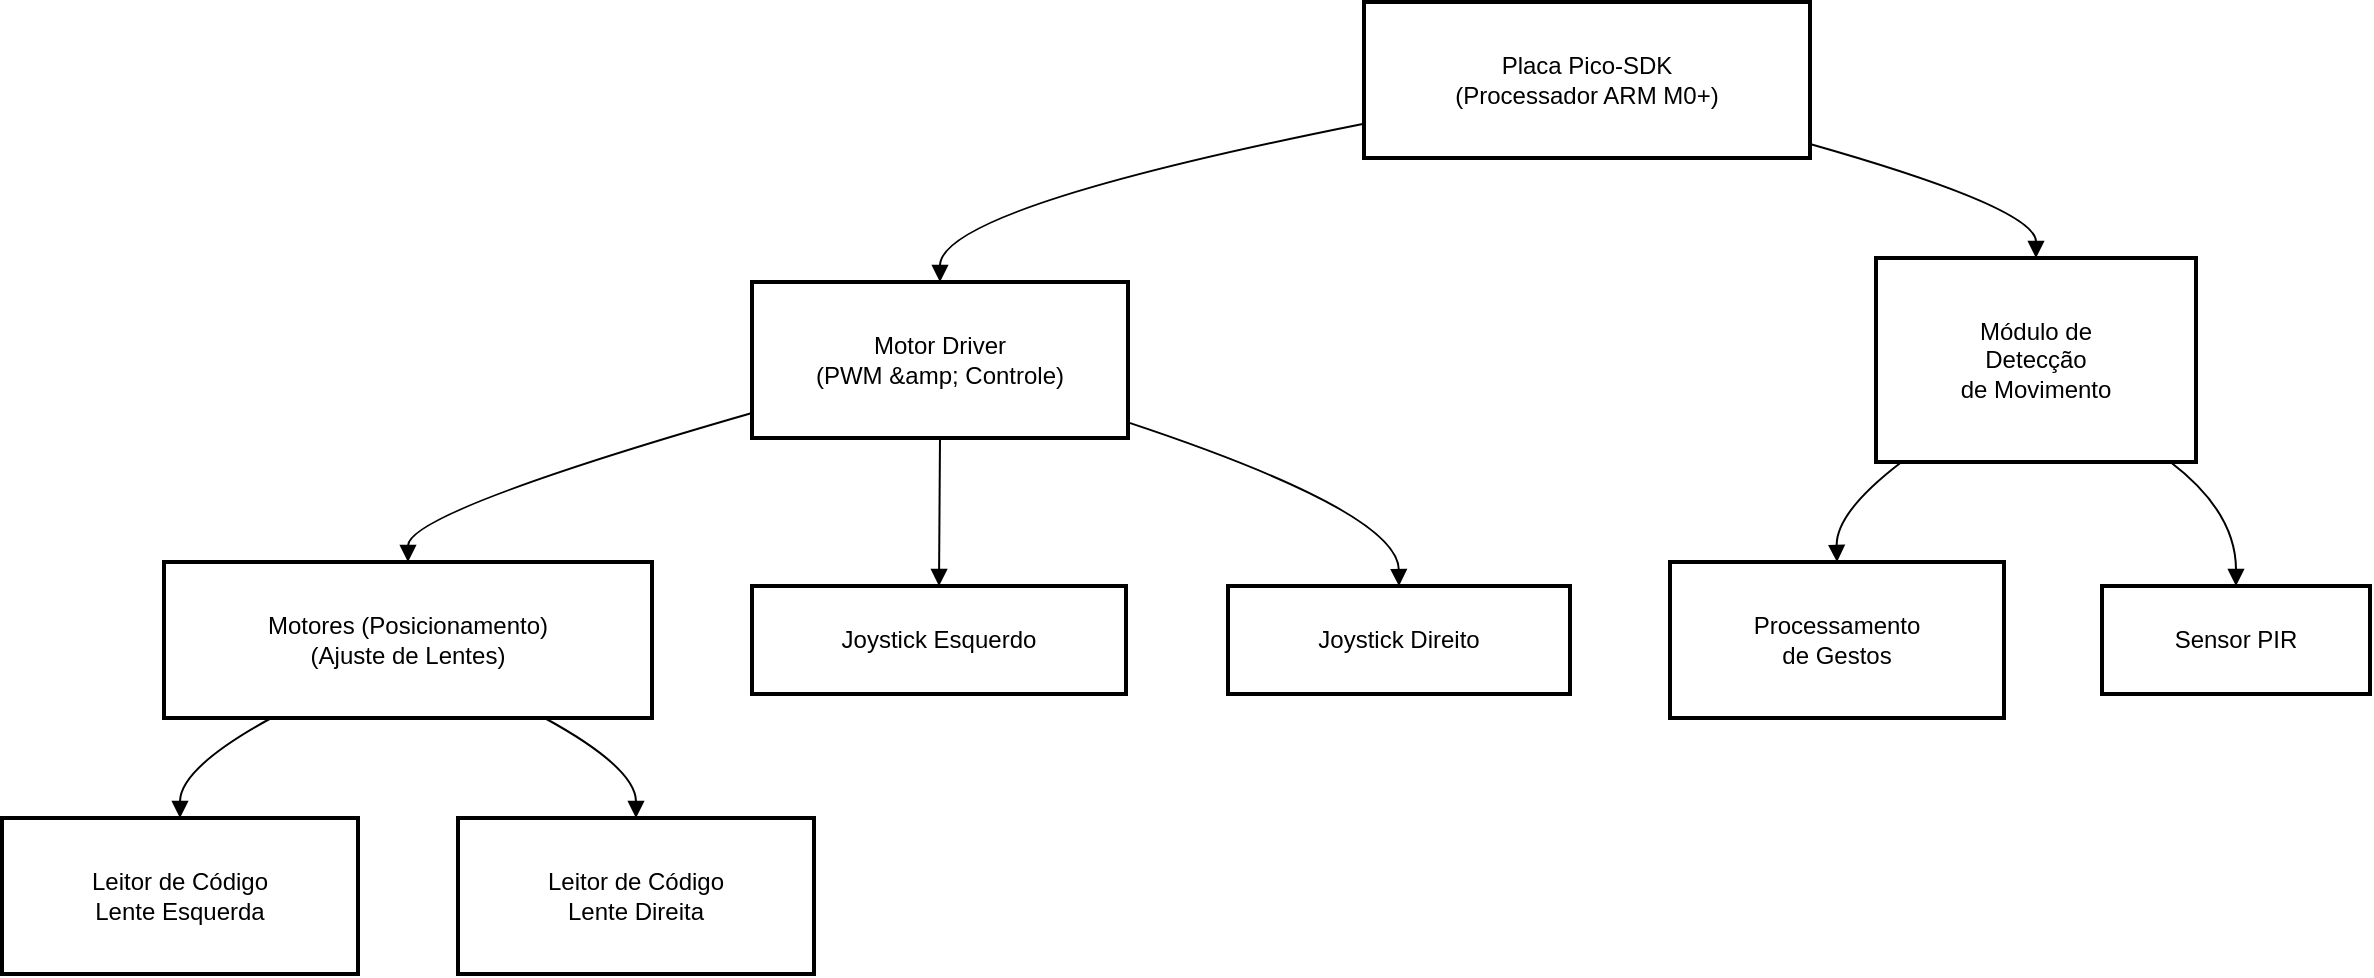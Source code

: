 <mxfile version="26.0.16">
  <diagram name="Página-1" id="ZwbBxEejVFhjZ1olGiYi">
    <mxGraphModel>
      <root>
        <mxCell id="0" />
        <mxCell id="1" parent="0" />
        <mxCell id="2" value="Placa Pico-SDK &#xa; (Processador ARM M0+)" style="whiteSpace=wrap;strokeWidth=2;" vertex="1" parent="1">
          <mxGeometry x="689" y="8" width="223" height="78" as="geometry" />
        </mxCell>
        <mxCell id="3" value="Motor Driver &#xa; (PWM &amp;amp; Controle)" style="whiteSpace=wrap;strokeWidth=2;" vertex="1" parent="1">
          <mxGeometry x="383" y="148" width="188" height="78" as="geometry" />
        </mxCell>
        <mxCell id="4" value="Módulo de &#xa; Detecção &#xa; de Movimento" style="whiteSpace=wrap;strokeWidth=2;" vertex="1" parent="1">
          <mxGeometry x="945" y="136" width="160" height="102" as="geometry" />
        </mxCell>
        <mxCell id="5" value="Motores (Posicionamento) &#xa; (Ajuste de Lentes)" style="whiteSpace=wrap;strokeWidth=2;" vertex="1" parent="1">
          <mxGeometry x="89" y="288" width="244" height="78" as="geometry" />
        </mxCell>
        <mxCell id="6" value="Processamento &#xa; de Gestos" style="whiteSpace=wrap;strokeWidth=2;" vertex="1" parent="1">
          <mxGeometry x="842" y="288" width="167" height="78" as="geometry" />
        </mxCell>
        <mxCell id="7" value="Joystick Esquerdo" style="whiteSpace=wrap;strokeWidth=2;" vertex="1" parent="1">
          <mxGeometry x="383" y="300" width="187" height="54" as="geometry" />
        </mxCell>
        <mxCell id="8" value="Joystick Direito" style="whiteSpace=wrap;strokeWidth=2;" vertex="1" parent="1">
          <mxGeometry x="621" y="300" width="171" height="54" as="geometry" />
        </mxCell>
        <mxCell id="9" value="Sensor PIR" style="whiteSpace=wrap;strokeWidth=2;" vertex="1" parent="1">
          <mxGeometry x="1058" y="300" width="134" height="54" as="geometry" />
        </mxCell>
        <mxCell id="10" value="Leitor de Código &#xa; Lente Esquerda" style="whiteSpace=wrap;strokeWidth=2;" vertex="1" parent="1">
          <mxGeometry x="8" y="416" width="178" height="78" as="geometry" />
        </mxCell>
        <mxCell id="11" value="Leitor de Código &#xa; Lente Direita" style="whiteSpace=wrap;strokeWidth=2;" vertex="1" parent="1">
          <mxGeometry x="236" y="416" width="178" height="78" as="geometry" />
        </mxCell>
        <mxCell id="12" value="" style="curved=1;startArrow=none;endArrow=block;exitX=0;exitY=0.78;entryX=0.5;entryY=0;" edge="1" parent="1" source="2" target="3">
          <mxGeometry relative="1" as="geometry">
            <Array as="points">
              <mxPoint x="477" y="111" />
            </Array>
          </mxGeometry>
        </mxCell>
        <mxCell id="13" value="" style="curved=1;startArrow=none;endArrow=block;exitX=1;exitY=0.91;entryX=0.5;entryY=0;" edge="1" parent="1" source="2" target="4">
          <mxGeometry relative="1" as="geometry">
            <Array as="points">
              <mxPoint x="1025" y="111" />
            </Array>
          </mxGeometry>
        </mxCell>
        <mxCell id="14" value="" style="curved=1;startArrow=none;endArrow=block;exitX=0;exitY=0.84;entryX=0.5;entryY=0;" edge="1" parent="1" source="3" target="5">
          <mxGeometry relative="1" as="geometry">
            <Array as="points">
              <mxPoint x="211" y="263" />
            </Array>
          </mxGeometry>
        </mxCell>
        <mxCell id="15" value="" style="curved=1;startArrow=none;endArrow=block;exitX=0.08;exitY=1;entryX=0.5;entryY=0;" edge="1" parent="1" source="4" target="6">
          <mxGeometry relative="1" as="geometry">
            <Array as="points">
              <mxPoint x="925" y="263" />
            </Array>
          </mxGeometry>
        </mxCell>
        <mxCell id="16" value="" style="curved=1;startArrow=none;endArrow=block;exitX=0.5;exitY=1;entryX=0.5;entryY=0;" edge="1" parent="1" source="3" target="7">
          <mxGeometry relative="1" as="geometry">
            <Array as="points" />
          </mxGeometry>
        </mxCell>
        <mxCell id="17" value="" style="curved=1;startArrow=none;endArrow=block;exitX=1;exitY=0.9;entryX=0.5;entryY=0;" edge="1" parent="1" source="3" target="8">
          <mxGeometry relative="1" as="geometry">
            <Array as="points">
              <mxPoint x="706" y="263" />
            </Array>
          </mxGeometry>
        </mxCell>
        <mxCell id="18" value="" style="curved=1;startArrow=none;endArrow=block;exitX=0.92;exitY=1;entryX=0.5;entryY=0;" edge="1" parent="1" source="4" target="9">
          <mxGeometry relative="1" as="geometry">
            <Array as="points">
              <mxPoint x="1125" y="263" />
            </Array>
          </mxGeometry>
        </mxCell>
        <mxCell id="19" value="" style="curved=1;startArrow=none;endArrow=block;exitX=0.22;exitY=1;entryX=0.5;entryY=0;" edge="1" parent="1" source="5" target="10">
          <mxGeometry relative="1" as="geometry">
            <Array as="points">
              <mxPoint x="97" y="391" />
            </Array>
          </mxGeometry>
        </mxCell>
        <mxCell id="20" value="" style="curved=1;startArrow=none;endArrow=block;exitX=0.78;exitY=1;entryX=0.5;entryY=0;" edge="1" parent="1" source="5" target="11">
          <mxGeometry relative="1" as="geometry">
            <Array as="points">
              <mxPoint x="325" y="391" />
            </Array>
          </mxGeometry>
        </mxCell>
      </root>
    </mxGraphModel>
  </diagram>
</mxfile>
